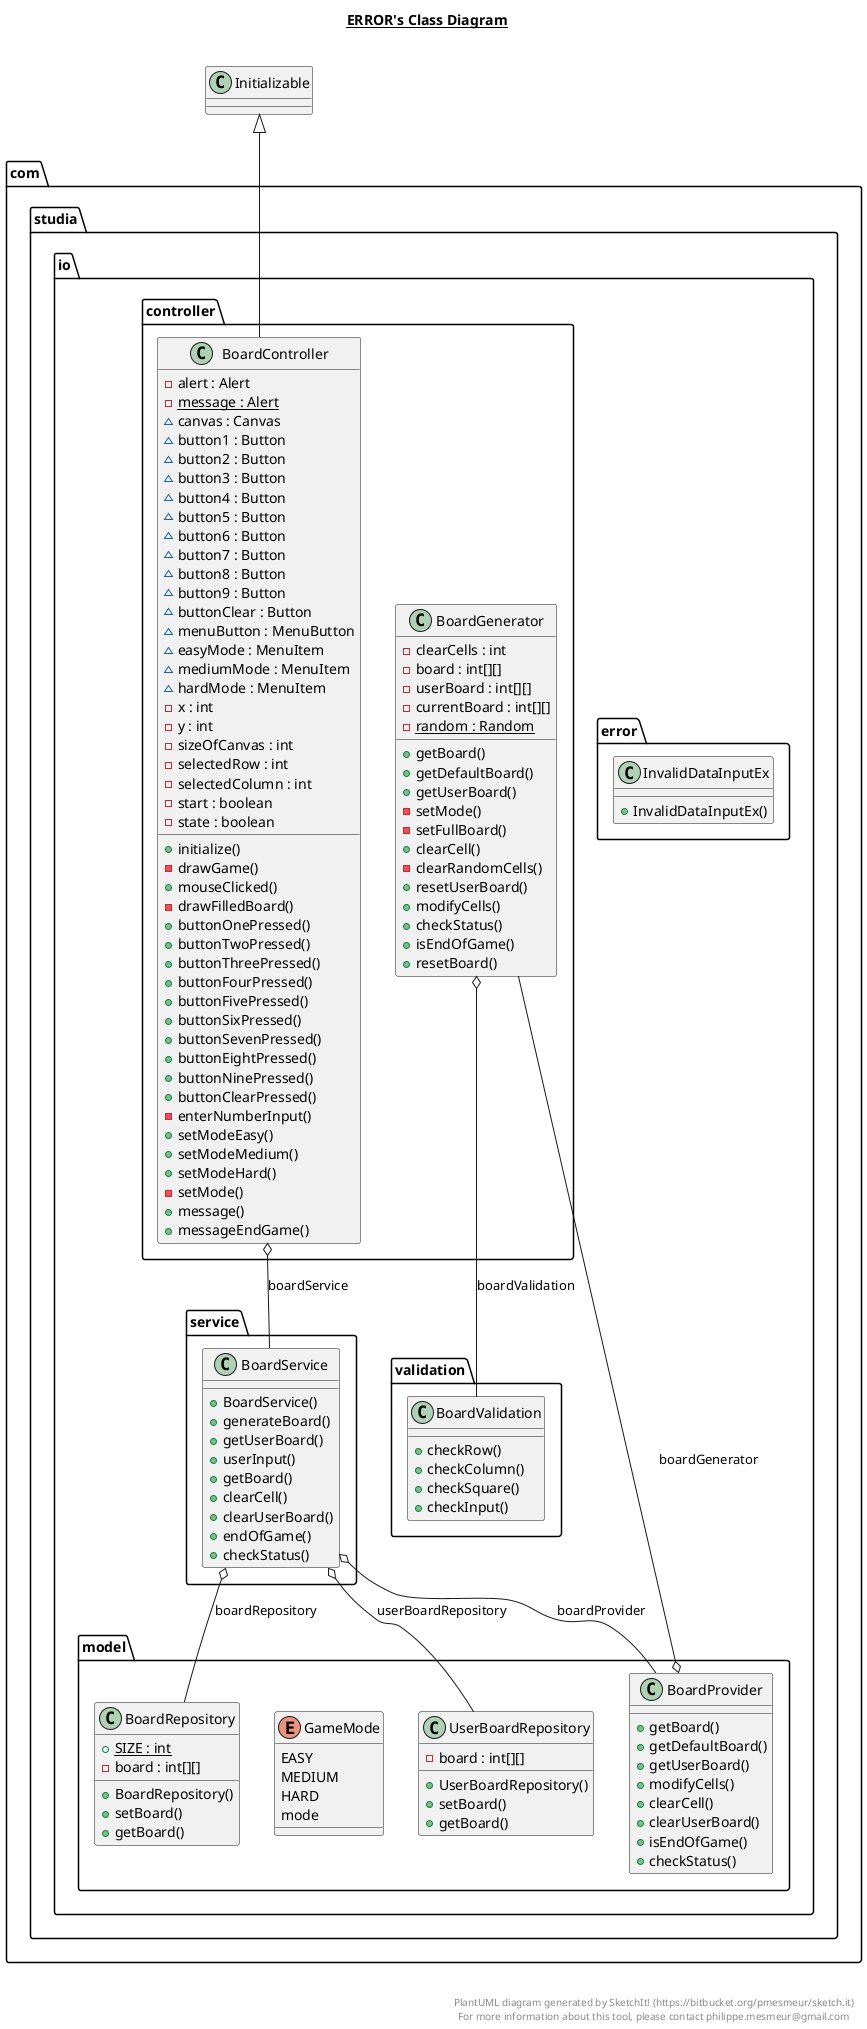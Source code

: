 @startuml

title __ERROR's Class Diagram__\n

  package com.studia.io {
    package com.studia.io.error {
      class InvalidDataInputEx {
          + InvalidDataInputEx()
      }
    }
  }

  package com.studia.io {
      package com.studia.io.controller {
        class BoardController {
            - alert : Alert
            {static} - message : Alert
            ~ canvas : Canvas
            ~ button1 : Button
            ~ button2 : Button
            ~ button3 : Button
            ~ button4 : Button
            ~ button5 : Button
            ~ button6 : Button
            ~ button7 : Button
            ~ button8 : Button
            ~ button9 : Button
            ~ buttonClear : Button
            ~ menuButton : MenuButton
            ~ easyMode : MenuItem
            ~ mediumMode : MenuItem
            ~ hardMode : MenuItem
            - x : int
            - y : int
            - sizeOfCanvas : int
            - selectedRow : int
            - selectedColumn : int
            - start : boolean
            - state : boolean
            + initialize()
            - drawGame()
            + mouseClicked()
            - drawFilledBoard()
            + buttonOnePressed()
            + buttonTwoPressed()
            + buttonThreePressed()
            + buttonFourPressed()
            + buttonFivePressed()
            + buttonSixPressed()
            + buttonSevenPressed()
            + buttonEightPressed()
            + buttonNinePressed()
            + buttonClearPressed()
            - enterNumberInput()
            + setModeEasy()
            + setModeMedium()
            + setModeHard()
            - setMode()
            + message()
            + messageEndGame()
        }
      }
    }


    package com.studia.io {
      package com.studia.io.controller {
        class BoardGenerator {
            - clearCells : int
            - board : int[][]
            - userBoard : int[][]
            - currentBoard : int[][]
            {static} - random : Random
            + getBoard()
            + getDefaultBoard()
            + getUserBoard()
            - setMode()
            - setFullBoard()
            + clearCell()
            - clearRandomCells()
            + resetUserBoard()
            + modifyCells()
            + checkStatus()
            + isEndOfGame()
            + resetBoard()
        }
      }
    }



package com.studia.io {
    package com.studia.io.model {
      class BoardProvider {
          + getBoard()
          + getDefaultBoard()
          + getUserBoard()
          + modifyCells()
          + clearCell()
          + clearUserBoard()
          + isEndOfGame()
          + checkStatus()
      }
    }
  }


  package com.studia.io {
    package com.studia.io.model {
      class BoardRepository {
          {static} + SIZE : int
          - board : int[][]
          + BoardRepository()
          + setBoard()
          + getBoard()
      }
    }
  }


  package com.studia.io {
    package com.studia.io.model {
      enum GameMode {
        EASY
        MEDIUM
        HARD
        mode
      }
    }
  }


  package com.studia.io {
    package com.studia.io.model {
      class UserBoardRepository {
          - board : int[][]
          + UserBoardRepository()
          + setBoard()
          + getBoard()
      }
    }
  }



 package com.studia.io {
    package com.studia.io.service {
      class BoardService {
          + BoardService()
          + generateBoard()
          + getUserBoard()
          + userInput()
          + getBoard()
          + clearCell()
          + clearUserBoard()
          + endOfGame()
          + checkStatus()
      }
    }
  }





  package com.studia.io {
    package com.studia.io.validation {
      class BoardValidation {
          + checkRow()
          + checkColumn()
          + checkSquare()
          + checkInput()
      }
    }
  }

  BoardProvider o-- BoardGenerator : boardGenerator

  BoardService o-- BoardRepository : boardRepository
  BoardService o-- UserBoardRepository : userBoardRepository
  BoardService o-- BoardProvider : boardProvider


   BoardController -up-|> Initializable
   BoardController o-- BoardService : boardService
   BoardGenerator o-- BoardValidation : boardValidation

right footer


PlantUML diagram generated by SketchIt! (https://bitbucket.org/pmesmeur/sketch.it)
For more information about this tool, please contact philippe.mesmeur@gmail.com
endfooter

@enduml
